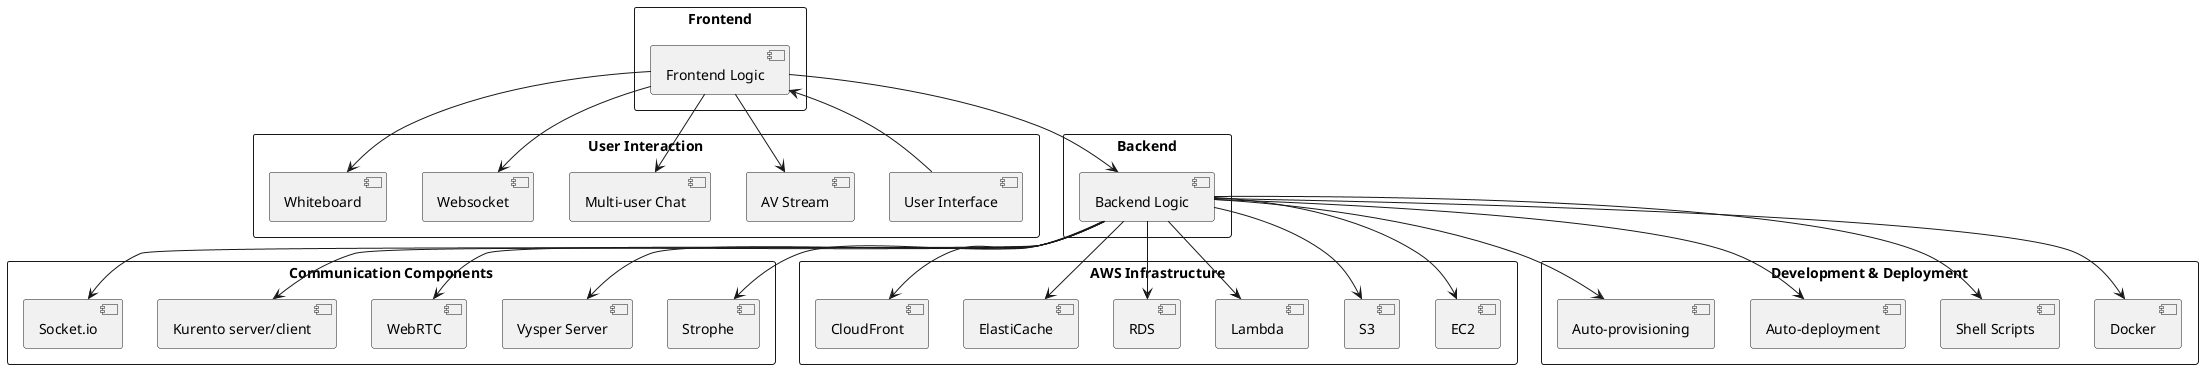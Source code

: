 @startuml

skinparam packageStyle rect

package "User Interaction" {
    [User Interface]
    [AV Stream]
    [Multi-user Chat]
    [Websocket]
    [Whiteboard]
}

package "Frontend" {
    [Frontend Logic]
}

package "Backend" {
    [Backend Logic]
}

package "Communication Components" {
    [Strophe]
    [Vysper Server]
    [WebRTC]
    [Kurento server/client]
    [Socket.io]
}

package "AWS Infrastructure" {
    [EC2]
    [S3]
    [Lambda]
    [RDS]
    [ElastiCache]
    [CloudFront]
}

package "Development & Deployment" {
    [Docker]
    [Shell Scripts]
    [Auto-deployment]
    [Auto-provisioning]
}

' Connections between User Interaction and Frontend
[User Interface] --> [Frontend Logic]
[Frontend Logic] --> [AV Stream]
[Frontend Logic] --> [Multi-user Chat]
[Frontend Logic] --> [Websocket]
[Frontend Logic] --> [Whiteboard]

' Connections between Frontend and Backend
[Frontend Logic] --> [Backend Logic]

' Connections between Backend and AWS Infrastructure
[Backend Logic] --> [EC2]
[Backend Logic] --> [S3]
[Backend Logic] --> [Lambda]
[Backend Logic] --> [RDS]
[Backend Logic] --> [ElastiCache]
[Backend Logic] --> [CloudFront]

' Connections between Backend and Communication Components
[Backend Logic] --> [Strophe]
[Backend Logic] --> [Vysper Server]
[Backend Logic] --> [WebRTC]
[Backend Logic] --> [Kurento server/client]
[Backend Logic] --> [Socket.io]

' Connections between Backend and Development & Deployment
[Backend Logic] --> [Docker]
[Backend Logic] --> [Shell Scripts]
[Backend Logic] --> [Auto-deployment]
[Backend Logic] --> [Auto-provisioning]

@enduml
